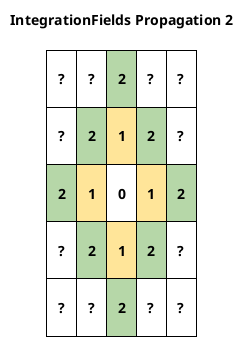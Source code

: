 @startuml int_field_prop2

title
IntegrationFields Propagation 2

|\n   ?   \n|\n   ?   \n|<#b6d7a8>\n   2   \n|\n   ?   \n|\n   ?   \n|
|\n   ?   \n|<#b6d7a8>\n   2   \n|<#ffe599>\n   1   \n|<#b6d7a8>\n   2   \n|\n   ?   \n|
|<#b6d7a8>\n   2   \n|<#ffe599>\n   1   \n|\n   0   \n|<#ffe599>\n   1   \n|<#b6d7a8>\n   2   \n|
|\n   ?   \n|<#b6d7a8>\n   2   \n|<#ffe599>\n   1   \n|<#b6d7a8>\n   2   \n|\n   ?   \n|
|\n   ?   \n|\n   ?   \n|<#b6d7a8>\n   2   \n|\n   ?   \n|\n   ?   \n|
end title
@enduml
